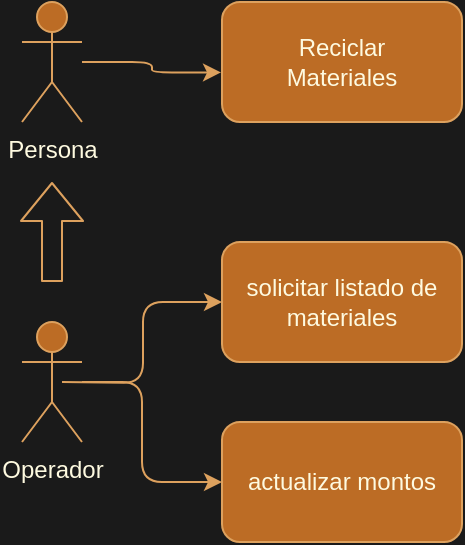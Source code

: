 <mxfile version="22.0.4" type="device">
  <diagram name="Página-1" id="QTjBklRx3TVHTYZwXEr7">
    <mxGraphModel dx="728" dy="380" grid="1" gridSize="10" guides="1" tooltips="1" connect="1" arrows="1" fold="1" page="1" pageScale="1" pageWidth="827" pageHeight="1169" background="#1A1A1A" math="0" shadow="0">
      <root>
        <mxCell id="0" />
        <mxCell id="1" parent="0" />
        <mxCell id="9JBbTwRGRQHnodbVDRrB-1" value="Persona" style="shape=umlActor;verticalLabelPosition=bottom;verticalAlign=top;html=1;outlineConnect=0;labelBackgroundColor=none;fillColor=#BC6C25;strokeColor=#DDA15E;fontColor=#FEFAE0;rounded=1;" parent="1" vertex="1">
          <mxGeometry x="100" y="130" width="30" height="60" as="geometry" />
        </mxCell>
        <mxCell id="9JBbTwRGRQHnodbVDRrB-40" style="edgeStyle=orthogonalEdgeStyle;rounded=1;orthogonalLoop=1;jettySize=auto;html=1;entryX=0;entryY=0.5;entryDx=0;entryDy=0;strokeColor=#DDA15E;fontColor=default;fillColor=#BC6C25;labelBackgroundColor=none;" parent="1" target="9JBbTwRGRQHnodbVDRrB-34" edge="1">
          <mxGeometry relative="1" as="geometry">
            <mxPoint x="120" y="320" as="sourcePoint" />
          </mxGeometry>
        </mxCell>
        <mxCell id="9JBbTwRGRQHnodbVDRrB-41" style="edgeStyle=orthogonalEdgeStyle;rounded=1;orthogonalLoop=1;jettySize=auto;html=1;entryX=0;entryY=0.5;entryDx=0;entryDy=0;strokeColor=#DDA15E;fontColor=default;fillColor=#BC6C25;labelBackgroundColor=none;" parent="1" source="9JBbTwRGRQHnodbVDRrB-2" target="9JBbTwRGRQHnodbVDRrB-36" edge="1">
          <mxGeometry relative="1" as="geometry">
            <Array as="points">
              <mxPoint x="160" y="320" />
              <mxPoint x="160" y="370" />
            </Array>
          </mxGeometry>
        </mxCell>
        <mxCell id="9JBbTwRGRQHnodbVDRrB-2" value="Operador" style="shape=umlActor;verticalLabelPosition=bottom;verticalAlign=top;html=1;outlineConnect=0;labelBackgroundColor=none;fillColor=#BC6C25;strokeColor=#DDA15E;fontColor=#FEFAE0;rounded=1;" parent="1" vertex="1">
          <mxGeometry x="100" y="290" width="30" height="60" as="geometry" />
        </mxCell>
        <mxCell id="9JBbTwRGRQHnodbVDRrB-33" value="Reciclar&lt;br&gt;Materiales" style="rounded=1;whiteSpace=wrap;html=1;strokeColor=#DDA15E;fontColor=#FEFAE0;fillColor=#BC6C25;labelBackgroundColor=none;" parent="1" vertex="1">
          <mxGeometry x="200" y="130" width="120" height="60" as="geometry" />
        </mxCell>
        <mxCell id="9JBbTwRGRQHnodbVDRrB-34" value="solicitar listado de materiales" style="rounded=1;whiteSpace=wrap;html=1;strokeColor=#DDA15E;fontColor=#FEFAE0;fillColor=#BC6C25;labelBackgroundColor=none;" parent="1" vertex="1">
          <mxGeometry x="200" y="250" width="120" height="60" as="geometry" />
        </mxCell>
        <mxCell id="9JBbTwRGRQHnodbVDRrB-36" value="actualizar montos" style="rounded=1;whiteSpace=wrap;html=1;strokeColor=#DDA15E;fontColor=#FEFAE0;fillColor=#BC6C25;labelBackgroundColor=none;" parent="1" vertex="1">
          <mxGeometry x="200" y="340" width="120" height="60" as="geometry" />
        </mxCell>
        <mxCell id="9JBbTwRGRQHnodbVDRrB-37" style="edgeStyle=orthogonalEdgeStyle;rounded=1;orthogonalLoop=1;jettySize=auto;html=1;entryX=-0.004;entryY=0.587;entryDx=0;entryDy=0;entryPerimeter=0;strokeColor=#DDA15E;fontColor=default;fillColor=#BC6C25;labelBackgroundColor=none;" parent="1" source="9JBbTwRGRQHnodbVDRrB-1" target="9JBbTwRGRQHnodbVDRrB-33" edge="1">
          <mxGeometry relative="1" as="geometry" />
        </mxCell>
        <mxCell id="R9DFFEbTo6ITw2-7La6q-6" value="" style="shape=flexArrow;endArrow=classic;html=1;rounded=1;labelBackgroundColor=none;strokeColor=#DDA15E;fontColor=default;" edge="1" parent="1">
          <mxGeometry width="50" height="50" relative="1" as="geometry">
            <mxPoint x="115" y="270" as="sourcePoint" />
            <mxPoint x="115" y="220" as="targetPoint" />
          </mxGeometry>
        </mxCell>
      </root>
    </mxGraphModel>
  </diagram>
</mxfile>
